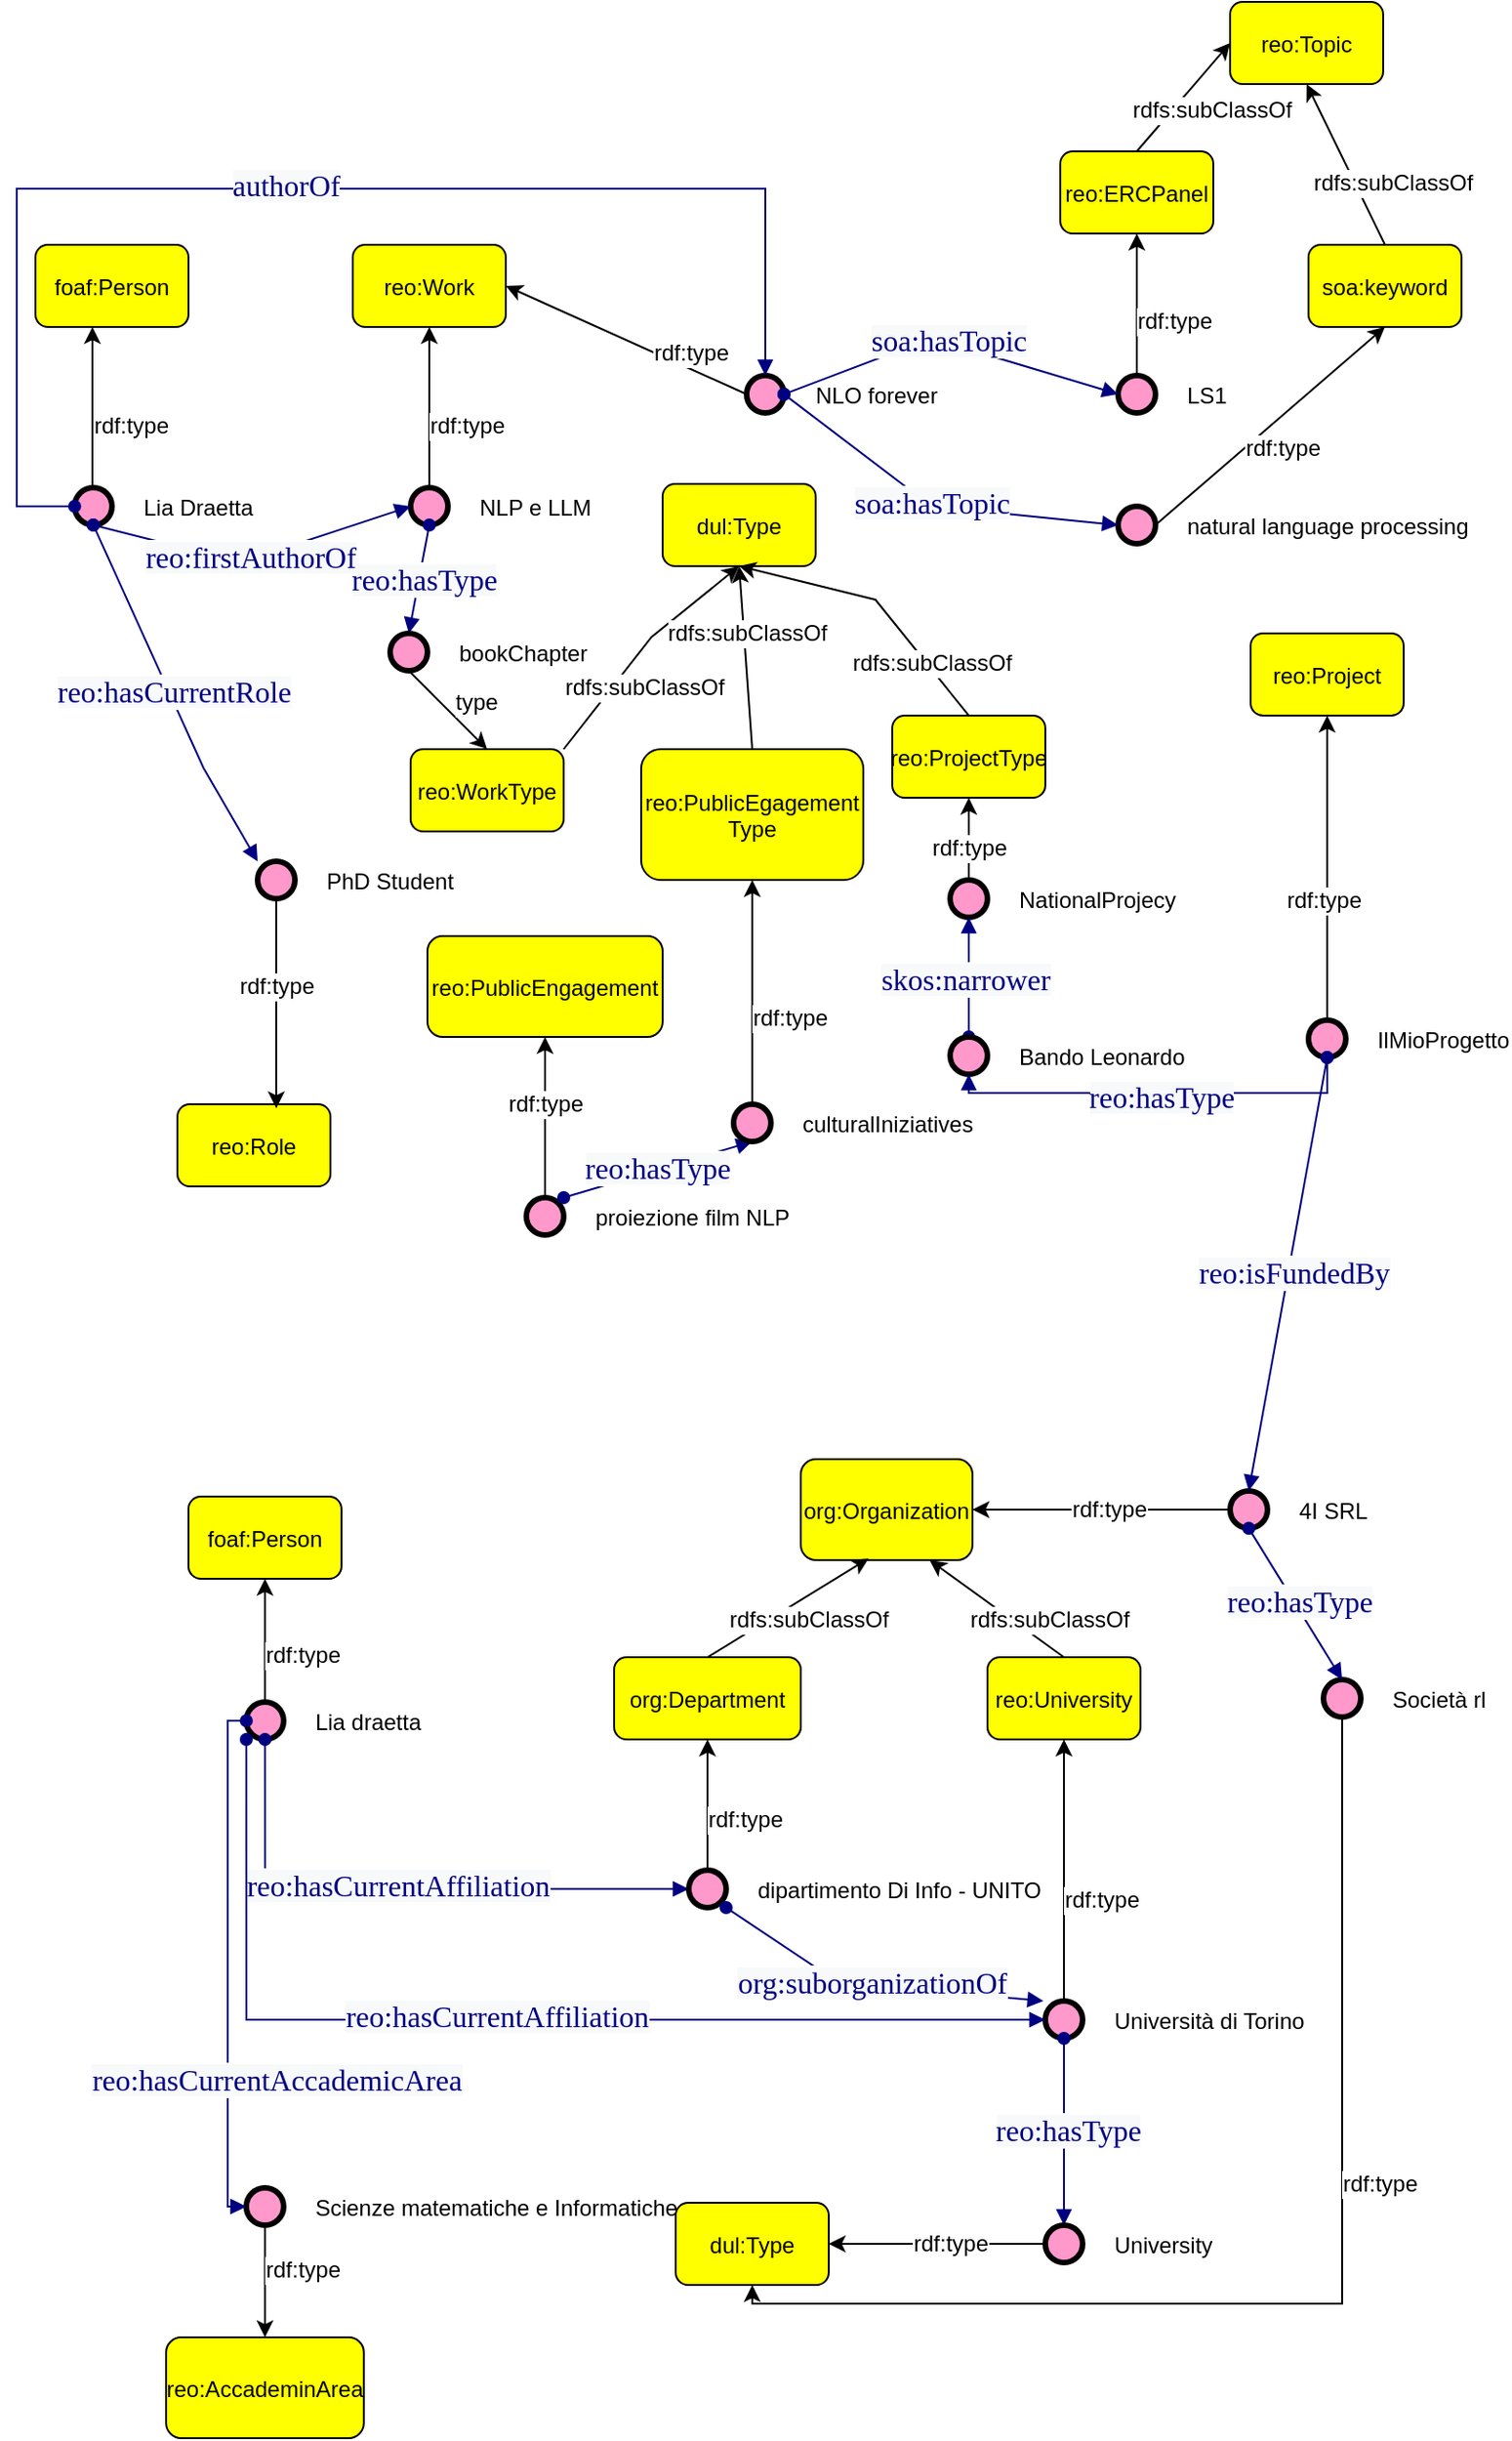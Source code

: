 <mxfile version="26.0.10">
  <diagram name="Pagina-1" id="G8kjAlk_GBHAxWzY2wQV">
    <mxGraphModel dx="1188" dy="605" grid="1" gridSize="10" guides="1" tooltips="1" connect="1" arrows="1" fold="1" page="1" pageScale="1" pageWidth="827" pageHeight="1169" math="0" shadow="0">
      <root>
        <mxCell id="0" />
        <mxCell id="1" parent="0" />
        <mxCell id="cSvHSWAlFdiokaMuMZuH-1" value="reo:Work" style="graphMlID=n4;shape=rect;rounded=1;arcsize=30;fillColor=#ffff00;strokeColor=#000000;strokeWidth=1.0" parent="1" vertex="1">
          <mxGeometry x="200" y="150" width="81.968" height="44" as="geometry" />
        </mxCell>
        <mxCell id="cSvHSWAlFdiokaMuMZuH-2" value="NLP e LLM" style="graphMlID=n9;shape=ellipse;fillColor=#ff99cc;strokeColor=#000000;strokeWidth=3.0;verticalAlign=middle;labelPosition=right;verticalLabelPosition=middle;align=left;spacingRight=1;spacing=17;" parent="1" vertex="1">
          <mxGeometry x="230.98" y="280" width="20" height="20" as="geometry" />
        </mxCell>
        <mxCell id="cSvHSWAlFdiokaMuMZuH-3" value="" style="endArrow=classic;html=1;textDirection=ltr;rounded=0;exitX=0.5;exitY=0;exitDx=0;exitDy=0;entryX=0.5;entryY=1;entryDx=0;entryDy=0;" parent="1" source="cSvHSWAlFdiokaMuMZuH-2" target="cSvHSWAlFdiokaMuMZuH-1" edge="1">
          <mxGeometry width="50" height="50" relative="1" as="geometry">
            <mxPoint x="340" y="300" as="sourcePoint" />
            <mxPoint x="487.95" y="300" as="targetPoint" />
          </mxGeometry>
        </mxCell>
        <mxCell id="cSvHSWAlFdiokaMuMZuH-4" value="rdf:type" style="text;html=1;align=center;verticalAlign=middle;resizable=0;points=[];labelBackgroundColor=#ffffff;rotation=0;" parent="cSvHSWAlFdiokaMuMZuH-3" vertex="1" connectable="0">
          <mxGeometry x="-0.221" relative="1" as="geometry">
            <mxPoint x="19.95" as="offset" />
          </mxGeometry>
        </mxCell>
        <mxCell id="cSvHSWAlFdiokaMuMZuH-7" value="" style="graphMlID=e0;rounded=0;endArrow=block;strokeColor=#000080;strokeWidth=1.0;startArrow=oval;startFill=1;endFill=1;exitX=0.5;exitY=1;exitDx=0;exitDy=0;entryX=0.5;entryY=0;entryDx=0;entryDy=0;" parent="1" source="cSvHSWAlFdiokaMuMZuH-2" target="cSvHSWAlFdiokaMuMZuH-9" edge="1">
          <mxGeometry relative="1" as="geometry">
            <mxPoint x="340" y="300.082" as="sourcePoint" />
            <mxPoint x="320" y="350" as="targetPoint" />
          </mxGeometry>
        </mxCell>
        <mxCell id="cSvHSWAlFdiokaMuMZuH-8" value="&lt;span style=&quot;color: rgb(0, 0, 128); font-family: dialog; font-size: 16px; background-color: rgb(248, 249, 250);&quot;&gt;reo:hasType&lt;/span&gt;" style="text;html=1;align=center;verticalAlign=middle;resizable=0;points=[];labelBackgroundColor=#ffffff;" parent="cSvHSWAlFdiokaMuMZuH-7" vertex="1" connectable="0">
          <mxGeometry x="-0.017" y="2" relative="1" as="geometry">
            <mxPoint as="offset" />
          </mxGeometry>
        </mxCell>
        <mxCell id="cSvHSWAlFdiokaMuMZuH-9" value="bookChapter" style="graphMlID=n9;shape=ellipse;fillColor=#ff99cc;strokeColor=#000000;strokeWidth=3.0;verticalAlign=middle;labelPosition=right;verticalLabelPosition=middle;align=left;spacingRight=1;spacing=17;" parent="1" vertex="1">
          <mxGeometry x="220" y="358" width="20" height="20" as="geometry" />
        </mxCell>
        <mxCell id="cSvHSWAlFdiokaMuMZuH-10" value="dul:Type" style="graphMlID=n4;shape=rect;rounded=1;arcsize=30;fillColor=#ffff00;strokeColor=#000000;strokeWidth=1.0" parent="1" vertex="1">
          <mxGeometry x="365.98" y="278" width="81.968" height="44" as="geometry" />
        </mxCell>
        <mxCell id="cSvHSWAlFdiokaMuMZuH-11" value="" style="endArrow=classic;html=1;textDirection=ltr;rounded=0;entryX=0.5;entryY=0;entryDx=0;entryDy=0;exitX=0.5;exitY=1;exitDx=0;exitDy=0;" parent="1" source="cSvHSWAlFdiokaMuMZuH-9" target="R0x8hRrcfpRgSqjq78sh-1" edge="1">
          <mxGeometry width="50" height="50" relative="1" as="geometry">
            <mxPoint x="286" y="353" as="sourcePoint" />
            <mxPoint x="360" y="350" as="targetPoint" />
          </mxGeometry>
        </mxCell>
        <mxCell id="cSvHSWAlFdiokaMuMZuH-12" value="type" style="text;html=1;align=center;verticalAlign=middle;resizable=0;points=[];labelBackgroundColor=#ffffff;rotation=0;" parent="cSvHSWAlFdiokaMuMZuH-11" vertex="1" connectable="0">
          <mxGeometry x="-0.221" relative="1" as="geometry">
            <mxPoint x="19.95" as="offset" />
          </mxGeometry>
        </mxCell>
        <mxCell id="cSvHSWAlFdiokaMuMZuH-13" value="reo:Role" style="graphMlID=n4;shape=rect;rounded=1;arcsize=30;fillColor=#ffff00;strokeColor=#000000;strokeWidth=1.0" parent="1" vertex="1">
          <mxGeometry x="106.05" y="610" width="81.968" height="44" as="geometry" />
        </mxCell>
        <mxCell id="cSvHSWAlFdiokaMuMZuH-14" value="PhD Student" style="graphMlID=n9;shape=ellipse;fillColor=#ff99cc;strokeColor=#000000;strokeWidth=3.0;verticalAlign=middle;labelPosition=right;verticalLabelPosition=middle;align=left;spacingRight=1;spacing=17;" parent="1" vertex="1">
          <mxGeometry x="149" y="480" width="20" height="20" as="geometry" />
        </mxCell>
        <mxCell id="cSvHSWAlFdiokaMuMZuH-15" value="" style="endArrow=classic;html=1;textDirection=ltr;rounded=0;entryX=0.646;entryY=0.05;entryDx=0;entryDy=0;entryPerimeter=0;exitX=0.5;exitY=1;exitDx=0;exitDy=0;" parent="1" target="cSvHSWAlFdiokaMuMZuH-13" edge="1" source="cSvHSWAlFdiokaMuMZuH-14">
          <mxGeometry width="50" height="50" relative="1" as="geometry">
            <mxPoint x="160" y="510" as="sourcePoint" />
            <mxPoint x="120" y="630" as="targetPoint" />
          </mxGeometry>
        </mxCell>
        <mxCell id="cSvHSWAlFdiokaMuMZuH-16" value="rdf:type" style="text;html=1;align=center;verticalAlign=middle;resizable=0;points=[];labelBackgroundColor=#ffffff;rotation=0;" parent="cSvHSWAlFdiokaMuMZuH-15" vertex="1" connectable="0">
          <mxGeometry x="-0.221" relative="1" as="geometry">
            <mxPoint y="3" as="offset" />
          </mxGeometry>
        </mxCell>
        <mxCell id="cSvHSWAlFdiokaMuMZuH-17" value="foaf:Person" style="graphMlID=n4;shape=rect;rounded=1;arcsize=30;fillColor=#ffff00;strokeColor=#000000;strokeWidth=1.0" parent="1" vertex="1">
          <mxGeometry x="30.0" y="150" width="81.968" height="44" as="geometry" />
        </mxCell>
        <mxCell id="cSvHSWAlFdiokaMuMZuH-18" value="Lia Draetta" style="graphMlID=n9;shape=ellipse;fillColor=#ff99cc;strokeColor=#000000;strokeWidth=3.0;verticalAlign=middle;labelPosition=right;verticalLabelPosition=middle;align=left;spacingRight=1;spacing=17;" parent="1" vertex="1">
          <mxGeometry x="50.98" y="280" width="20" height="20" as="geometry" />
        </mxCell>
        <mxCell id="cSvHSWAlFdiokaMuMZuH-19" value="" style="endArrow=classic;html=1;textDirection=ltr;rounded=0;exitX=0.5;exitY=0;exitDx=0;exitDy=0;entryX=0.5;entryY=1;entryDx=0;entryDy=0;" parent="1" edge="1">
          <mxGeometry width="50" height="50" relative="1" as="geometry">
            <mxPoint x="60.5" y="280" as="sourcePoint" />
            <mxPoint x="60.5" y="194" as="targetPoint" />
          </mxGeometry>
        </mxCell>
        <mxCell id="cSvHSWAlFdiokaMuMZuH-20" value="rdf:type" style="text;html=1;align=center;verticalAlign=middle;resizable=0;points=[];labelBackgroundColor=#ffffff;rotation=0;" parent="cSvHSWAlFdiokaMuMZuH-19" vertex="1" connectable="0">
          <mxGeometry x="-0.221" relative="1" as="geometry">
            <mxPoint x="19.95" as="offset" />
          </mxGeometry>
        </mxCell>
        <mxCell id="cSvHSWAlFdiokaMuMZuH-27" value="" style="graphMlID=e0;rounded=0;endArrow=block;strokeColor=#000080;strokeWidth=1.0;startArrow=oval;startFill=1;endFill=1;exitX=0.5;exitY=1;exitDx=0;exitDy=0;entryX=0;entryY=0;entryDx=0;entryDy=0;" parent="1" source="cSvHSWAlFdiokaMuMZuH-18" target="cSvHSWAlFdiokaMuMZuH-14" edge="1">
          <mxGeometry relative="1" as="geometry">
            <mxPoint x="380" y="370.082" as="sourcePoint" />
            <mxPoint x="531" y="370" as="targetPoint" />
            <Array as="points">
              <mxPoint x="120" y="430" />
            </Array>
          </mxGeometry>
        </mxCell>
        <mxCell id="cSvHSWAlFdiokaMuMZuH-28" value="&lt;span style=&quot;color: rgb(0, 0, 128); font-family: dialog; font-size: 16px; background-color: rgb(248, 249, 250);&quot;&gt;reo:hasCurrentRole&lt;/span&gt;" style="text;html=1;align=center;verticalAlign=middle;resizable=0;points=[];labelBackgroundColor=#ffffff;" parent="cSvHSWAlFdiokaMuMZuH-27" vertex="1" connectable="0">
          <mxGeometry x="-0.017" y="2" relative="1" as="geometry">
            <mxPoint as="offset" />
          </mxGeometry>
        </mxCell>
        <mxCell id="cSvHSWAlFdiokaMuMZuH-29" style="edgeStyle=orthogonalEdgeStyle;rounded=0;orthogonalLoop=1;jettySize=auto;html=1;exitX=0.5;exitY=1;exitDx=0;exitDy=0;" parent="1" source="cSvHSWAlFdiokaMuMZuH-14" target="cSvHSWAlFdiokaMuMZuH-14" edge="1">
          <mxGeometry relative="1" as="geometry" />
        </mxCell>
        <mxCell id="cSvHSWAlFdiokaMuMZuH-32" value="" style="graphMlID=e0;rounded=0;endArrow=block;strokeColor=#000080;strokeWidth=1.0;startArrow=oval;startFill=1;endFill=1;exitX=0.5;exitY=1;exitDx=0;exitDy=0;entryX=0;entryY=0.5;entryDx=0;entryDy=0;" parent="1" source="cSvHSWAlFdiokaMuMZuH-18" target="cSvHSWAlFdiokaMuMZuH-2" edge="1">
          <mxGeometry relative="1" as="geometry">
            <mxPoint x="370" y="400.082" as="sourcePoint" />
            <mxPoint x="521" y="400" as="targetPoint" />
            <Array as="points">
              <mxPoint x="140" y="320" />
            </Array>
          </mxGeometry>
        </mxCell>
        <mxCell id="cSvHSWAlFdiokaMuMZuH-33" value="&lt;span style=&quot;color: rgb(0, 0, 128); font-family: dialog; font-size: 16px; background-color: rgb(248, 249, 250);&quot;&gt;reo:firstAuthorOf&lt;/span&gt;" style="text;html=1;align=center;verticalAlign=middle;resizable=0;points=[];labelBackgroundColor=#ffffff;" parent="cSvHSWAlFdiokaMuMZuH-32" vertex="1" connectable="0">
          <mxGeometry x="-0.017" y="2" relative="1" as="geometry">
            <mxPoint as="offset" />
          </mxGeometry>
        </mxCell>
        <mxCell id="cSvHSWAlFdiokaMuMZuH-34" value="NLO forever" style="graphMlID=n9;shape=ellipse;fillColor=#ff99cc;strokeColor=#000000;strokeWidth=3.0;verticalAlign=middle;labelPosition=right;verticalLabelPosition=middle;align=left;spacingRight=1;spacing=17;" parent="1" vertex="1">
          <mxGeometry x="410.98" y="220" width="20" height="20" as="geometry" />
        </mxCell>
        <mxCell id="cSvHSWAlFdiokaMuMZuH-39" value="" style="endArrow=classic;html=1;textDirection=ltr;rounded=0;exitX=0;exitY=0.5;exitDx=0;exitDy=0;entryX=1;entryY=0.5;entryDx=0;entryDy=0;" parent="1" source="cSvHSWAlFdiokaMuMZuH-34" target="cSvHSWAlFdiokaMuMZuH-1" edge="1">
          <mxGeometry width="50" height="50" relative="1" as="geometry">
            <mxPoint x="370" y="400" as="sourcePoint" />
            <mxPoint x="517.95" y="400" as="targetPoint" />
          </mxGeometry>
        </mxCell>
        <mxCell id="cSvHSWAlFdiokaMuMZuH-40" value="rdf:type" style="text;html=1;align=center;verticalAlign=middle;resizable=0;points=[];labelBackgroundColor=#ffffff;rotation=0;" parent="cSvHSWAlFdiokaMuMZuH-39" vertex="1" connectable="0">
          <mxGeometry x="-0.221" relative="1" as="geometry">
            <mxPoint x="19.95" as="offset" />
          </mxGeometry>
        </mxCell>
        <mxCell id="cSvHSWAlFdiokaMuMZuH-41" value="" style="graphMlID=e0;rounded=0;endArrow=block;strokeColor=#000080;strokeWidth=1.0;startArrow=oval;startFill=1;endFill=1;exitX=0;exitY=0.5;exitDx=0;exitDy=0;entryX=0.5;entryY=0;entryDx=0;entryDy=0;edgeStyle=orthogonalEdgeStyle;" parent="1" source="cSvHSWAlFdiokaMuMZuH-18" target="cSvHSWAlFdiokaMuMZuH-34" edge="1">
          <mxGeometry relative="1" as="geometry">
            <mxPoint x="370" y="400.082" as="sourcePoint" />
            <mxPoint x="521" y="400" as="targetPoint" />
            <Array as="points">
              <mxPoint x="20" y="290" />
              <mxPoint x="20" y="120" />
              <mxPoint x="421" y="120" />
            </Array>
          </mxGeometry>
        </mxCell>
        <mxCell id="cSvHSWAlFdiokaMuMZuH-42" value="&lt;span style=&quot;color: rgb(0, 0, 128); font-family: dialog; font-size: 16px; background-color: rgb(248, 249, 250);&quot;&gt;authorOf&lt;/span&gt;" style="text;html=1;align=center;verticalAlign=middle;resizable=0;points=[];labelBackgroundColor=#ffffff;" parent="cSvHSWAlFdiokaMuMZuH-41" vertex="1" connectable="0">
          <mxGeometry x="-0.017" y="2" relative="1" as="geometry">
            <mxPoint as="offset" />
          </mxGeometry>
        </mxCell>
        <mxCell id="cSvHSWAlFdiokaMuMZuH-48" value="reo:PublicEngagement" style="graphMlID=n4;shape=rect;rounded=1;arcsize=30;fillColor=#ffff00;strokeColor=#000000;strokeWidth=1.0" parent="1" vertex="1">
          <mxGeometry x="240" y="520" width="125.98" height="54" as="geometry" />
        </mxCell>
        <mxCell id="cSvHSWAlFdiokaMuMZuH-50" value="proiezione film NLP" style="graphMlID=n9;shape=ellipse;fillColor=#ff99cc;strokeColor=#000000;strokeWidth=3.0;verticalAlign=middle;labelPosition=right;verticalLabelPosition=middle;align=left;spacingRight=1;spacing=17;" parent="1" vertex="1">
          <mxGeometry x="292.99" y="660" width="20" height="20" as="geometry" />
        </mxCell>
        <mxCell id="cSvHSWAlFdiokaMuMZuH-51" value="" style="endArrow=classic;html=1;textDirection=ltr;rounded=0;exitX=0.5;exitY=0;exitDx=0;exitDy=0;entryX=0.5;entryY=1;entryDx=0;entryDy=0;" parent="1" source="cSvHSWAlFdiokaMuMZuH-50" target="cSvHSWAlFdiokaMuMZuH-48" edge="1">
          <mxGeometry width="50" height="50" relative="1" as="geometry">
            <mxPoint x="370" y="500" as="sourcePoint" />
            <mxPoint x="517.95" y="500" as="targetPoint" />
          </mxGeometry>
        </mxCell>
        <mxCell id="cSvHSWAlFdiokaMuMZuH-52" value="rdf:type" style="text;html=1;align=center;verticalAlign=middle;resizable=0;points=[];labelBackgroundColor=#ffffff;rotation=0;" parent="cSvHSWAlFdiokaMuMZuH-51" vertex="1" connectable="0">
          <mxGeometry x="-0.221" relative="1" as="geometry">
            <mxPoint y="-17" as="offset" />
          </mxGeometry>
        </mxCell>
        <mxCell id="cSvHSWAlFdiokaMuMZuH-53" value="" style="graphMlID=e0;rounded=0;endArrow=block;strokeColor=#000080;strokeWidth=1.0;startArrow=oval;startFill=1;endFill=1;exitX=1;exitY=0;exitDx=0;exitDy=0;entryX=0.5;entryY=1;entryDx=0;entryDy=0;" parent="1" source="cSvHSWAlFdiokaMuMZuH-50" target="cSvHSWAlFdiokaMuMZuH-55" edge="1">
          <mxGeometry relative="1" as="geometry">
            <mxPoint x="370" y="590.082" as="sourcePoint" />
            <mxPoint x="570" y="830" as="targetPoint" />
          </mxGeometry>
        </mxCell>
        <mxCell id="cSvHSWAlFdiokaMuMZuH-54" value="&lt;span style=&quot;color: rgb(0, 0, 128); font-family: dialog; font-size: 16px; background-color: rgb(248, 249, 250);&quot;&gt;reo:hasType&lt;/span&gt;" style="text;html=1;align=center;verticalAlign=middle;resizable=0;points=[];labelBackgroundColor=#ffffff;" parent="cSvHSWAlFdiokaMuMZuH-53" vertex="1" connectable="0">
          <mxGeometry x="-0.017" y="2" relative="1" as="geometry">
            <mxPoint as="offset" />
          </mxGeometry>
        </mxCell>
        <mxCell id="cSvHSWAlFdiokaMuMZuH-55" value="culturalIniziatives" style="graphMlID=n9;shape=ellipse;fillColor=#ff99cc;strokeColor=#000000;strokeWidth=3.0;verticalAlign=middle;labelPosition=right;verticalLabelPosition=middle;align=left;spacingRight=1;spacing=17;" parent="1" vertex="1">
          <mxGeometry x="403.98" y="610" width="20" height="20" as="geometry" />
        </mxCell>
        <mxCell id="cSvHSWAlFdiokaMuMZuH-56" value="" style="endArrow=classic;html=1;textDirection=ltr;rounded=0;entryX=0.5;entryY=1;entryDx=0;entryDy=0;exitX=0.5;exitY=0;exitDx=0;exitDy=0;" parent="1" source="cSvHSWAlFdiokaMuMZuH-55" target="R0x8hRrcfpRgSqjq78sh-9" edge="1">
          <mxGeometry width="50" height="50" relative="1" as="geometry">
            <mxPoint x="420" y="590" as="sourcePoint" />
            <mxPoint x="430" y="490" as="targetPoint" />
          </mxGeometry>
        </mxCell>
        <mxCell id="cSvHSWAlFdiokaMuMZuH-57" value="rdf:type" style="text;html=1;align=center;verticalAlign=middle;resizable=0;points=[];labelBackgroundColor=#ffffff;rotation=0;" parent="cSvHSWAlFdiokaMuMZuH-56" vertex="1" connectable="0">
          <mxGeometry x="-0.221" relative="1" as="geometry">
            <mxPoint x="19.95" as="offset" />
          </mxGeometry>
        </mxCell>
        <mxCell id="cSvHSWAlFdiokaMuMZuH-65" value="reo:Project" style="graphMlID=n4;shape=rect;rounded=1;arcsize=30;fillColor=#ffff00;strokeColor=#000000;strokeWidth=1.0" parent="1" vertex="1">
          <mxGeometry x="680.99" y="358" width="81.968" height="44" as="geometry" />
        </mxCell>
        <mxCell id="cSvHSWAlFdiokaMuMZuH-72" value="NationalProjecy" style="graphMlID=n9;shape=ellipse;fillColor=#ff99cc;strokeColor=#000000;strokeWidth=3.0;verticalAlign=middle;labelPosition=right;verticalLabelPosition=middle;align=left;spacingRight=1;spacing=17;" parent="1" vertex="1">
          <mxGeometry x="519.99" y="490" width="20" height="20" as="geometry" />
        </mxCell>
        <mxCell id="cSvHSWAlFdiokaMuMZuH-75" value="" style="endArrow=classic;html=1;textDirection=ltr;rounded=0;exitX=0.5;exitY=0;exitDx=0;exitDy=0;entryX=0.5;entryY=1;entryDx=0;entryDy=0;" parent="1" source="cSvHSWAlFdiokaMuMZuH-72" target="R0x8hRrcfpRgSqjq78sh-6" edge="1">
          <mxGeometry width="50" height="50" relative="1" as="geometry">
            <mxPoint x="320" y="430" as="sourcePoint" />
            <mxPoint x="480" y="380" as="targetPoint" />
          </mxGeometry>
        </mxCell>
        <mxCell id="cSvHSWAlFdiokaMuMZuH-76" value="rdf:type" style="text;html=1;align=center;verticalAlign=middle;resizable=0;points=[];labelBackgroundColor=#ffffff;rotation=0;" parent="cSvHSWAlFdiokaMuMZuH-75" vertex="1" connectable="0">
          <mxGeometry x="-0.221" relative="1" as="geometry">
            <mxPoint as="offset" />
          </mxGeometry>
        </mxCell>
        <mxCell id="cSvHSWAlFdiokaMuMZuH-78" value="IlMioProgetto" style="graphMlID=n9;shape=ellipse;fillColor=#ff99cc;strokeColor=#000000;strokeWidth=3.0;verticalAlign=middle;labelPosition=right;verticalLabelPosition=middle;align=left;spacingRight=1;spacing=17;" parent="1" vertex="1">
          <mxGeometry x="711.97" y="565" width="20" height="20" as="geometry" />
        </mxCell>
        <mxCell id="cSvHSWAlFdiokaMuMZuH-79" value="" style="graphMlID=e0;rounded=0;endArrow=block;strokeColor=#000080;strokeWidth=1.0;startArrow=oval;startFill=1;endFill=1;exitX=0.5;exitY=0;exitDx=0;exitDy=0;entryX=0.5;entryY=1;entryDx=0;entryDy=0;" parent="1" source="cSvHSWAlFdiokaMuMZuH-83" target="cSvHSWAlFdiokaMuMZuH-72" edge="1">
          <mxGeometry relative="1" as="geometry">
            <mxPoint x="400" y="500.082" as="sourcePoint" />
            <mxPoint x="540" y="500" as="targetPoint" />
          </mxGeometry>
        </mxCell>
        <mxCell id="cSvHSWAlFdiokaMuMZuH-80" value="&lt;font face=&quot;dialog&quot; color=&quot;#000080&quot;&gt;&lt;span style=&quot;font-size: 16px; background-color: rgb(248, 249, 250);&quot;&gt;skos:narrower&lt;/span&gt;&lt;/font&gt;" style="text;html=1;align=center;verticalAlign=middle;resizable=0;points=[];labelBackgroundColor=#ffffff;" parent="cSvHSWAlFdiokaMuMZuH-79" vertex="1" connectable="0">
          <mxGeometry x="-0.017" y="2" relative="1" as="geometry">
            <mxPoint as="offset" />
          </mxGeometry>
        </mxCell>
        <mxCell id="cSvHSWAlFdiokaMuMZuH-81" value="" style="endArrow=classic;html=1;textDirection=ltr;rounded=0;exitX=0.5;exitY=0;exitDx=0;exitDy=0;entryX=0.5;entryY=1;entryDx=0;entryDy=0;" parent="1" source="cSvHSWAlFdiokaMuMZuH-78" target="cSvHSWAlFdiokaMuMZuH-65" edge="1">
          <mxGeometry width="50" height="50" relative="1" as="geometry">
            <mxPoint x="400" y="500" as="sourcePoint" />
            <mxPoint x="547.95" y="500" as="targetPoint" />
          </mxGeometry>
        </mxCell>
        <mxCell id="cSvHSWAlFdiokaMuMZuH-82" value="rdf:type" style="text;html=1;align=center;verticalAlign=middle;resizable=0;points=[];labelBackgroundColor=#ffffff;rotation=0;" parent="cSvHSWAlFdiokaMuMZuH-81" vertex="1" connectable="0">
          <mxGeometry x="-0.221" relative="1" as="geometry">
            <mxPoint x="-2" y="-1" as="offset" />
          </mxGeometry>
        </mxCell>
        <mxCell id="cSvHSWAlFdiokaMuMZuH-83" value="Bando Leonardo" style="graphMlID=n9;shape=ellipse;fillColor=#ff99cc;strokeColor=#000000;strokeWidth=3.0;verticalAlign=middle;labelPosition=right;verticalLabelPosition=middle;align=left;spacingRight=1;spacing=17;" parent="1" vertex="1">
          <mxGeometry x="520" y="574" width="20" height="20" as="geometry" />
        </mxCell>
        <mxCell id="cSvHSWAlFdiokaMuMZuH-86" value="" style="graphMlID=e0;rounded=0;endArrow=block;strokeColor=#000080;strokeWidth=1.0;startArrow=oval;startFill=1;endFill=1;exitX=0.5;exitY=1;exitDx=0;exitDy=0;entryX=0.5;entryY=1;entryDx=0;entryDy=0;edgeStyle=orthogonalEdgeStyle;" parent="1" source="cSvHSWAlFdiokaMuMZuH-78" target="cSvHSWAlFdiokaMuMZuH-83" edge="1">
          <mxGeometry relative="1" as="geometry">
            <mxPoint x="320" y="500.082" as="sourcePoint" />
            <mxPoint x="471" y="500" as="targetPoint" />
          </mxGeometry>
        </mxCell>
        <mxCell id="cSvHSWAlFdiokaMuMZuH-87" value="&lt;span style=&quot;color: rgb(0, 0, 128); font-family: dialog; font-size: 16px; background-color: rgb(248, 249, 250);&quot;&gt;reo:hasType&lt;/span&gt;" style="text;html=1;align=center;verticalAlign=middle;resizable=0;points=[];labelBackgroundColor=#ffffff;" parent="cSvHSWAlFdiokaMuMZuH-86" vertex="1" connectable="0">
          <mxGeometry x="-0.017" y="2" relative="1" as="geometry">
            <mxPoint as="offset" />
          </mxGeometry>
        </mxCell>
        <mxCell id="cSvHSWAlFdiokaMuMZuH-89" value="foaf:Person" style="graphMlID=n4;shape=rect;rounded=1;arcsize=30;fillColor=#ffff00;strokeColor=#000000;strokeWidth=1.0" parent="1" vertex="1">
          <mxGeometry x="111.97" y="820" width="81.968" height="44" as="geometry" />
        </mxCell>
        <mxCell id="cSvHSWAlFdiokaMuMZuH-90" value="Lia draetta" style="graphMlID=n9;shape=ellipse;fillColor=#ff99cc;strokeColor=#000000;strokeWidth=3.0;verticalAlign=middle;labelPosition=right;verticalLabelPosition=middle;align=left;spacingRight=1;spacing=17;" parent="1" vertex="1">
          <mxGeometry x="142.95" y="930" width="20" height="20" as="geometry" />
        </mxCell>
        <mxCell id="cSvHSWAlFdiokaMuMZuH-93" value="" style="endArrow=classic;html=1;textDirection=ltr;rounded=0;exitX=0.5;exitY=0;exitDx=0;exitDy=0;entryX=0.5;entryY=1;entryDx=0;entryDy=0;" parent="1" source="cSvHSWAlFdiokaMuMZuH-90" target="cSvHSWAlFdiokaMuMZuH-89" edge="1">
          <mxGeometry width="50" height="50" relative="1" as="geometry">
            <mxPoint x="220" y="950" as="sourcePoint" />
            <mxPoint x="367.95" y="950" as="targetPoint" />
          </mxGeometry>
        </mxCell>
        <mxCell id="cSvHSWAlFdiokaMuMZuH-94" value="rdf:type" style="text;html=1;align=center;verticalAlign=middle;resizable=0;points=[];labelBackgroundColor=#ffffff;rotation=0;" parent="cSvHSWAlFdiokaMuMZuH-93" vertex="1" connectable="0">
          <mxGeometry x="-0.221" relative="1" as="geometry">
            <mxPoint x="19.95" as="offset" />
          </mxGeometry>
        </mxCell>
        <mxCell id="cSvHSWAlFdiokaMuMZuH-95" value="org:Organization" style="graphMlID=n4;shape=rect;rounded=1;arcsize=30;fillColor=#ffff00;strokeColor=#000000;strokeWidth=1.0" parent="1" vertex="1">
          <mxGeometry x="440" y="800" width="91.97" height="54" as="geometry" />
        </mxCell>
        <mxCell id="cSvHSWAlFdiokaMuMZuH-96" value="org:Department" style="graphMlID=n4;shape=rect;rounded=1;arcsize=30;fillColor=#ffff00;strokeColor=#000000;strokeWidth=1.0" parent="1" vertex="1">
          <mxGeometry x="340" y="906" width="100" height="44" as="geometry" />
        </mxCell>
        <mxCell id="cSvHSWAlFdiokaMuMZuH-97" value="reo:University" style="graphMlID=n4;shape=rect;rounded=1;arcsize=30;fillColor=#ffff00;strokeColor=#000000;strokeWidth=1.0" parent="1" vertex="1">
          <mxGeometry x="540" y="906" width="81.968" height="44" as="geometry" />
        </mxCell>
        <mxCell id="cSvHSWAlFdiokaMuMZuH-98" value="" style="endArrow=classic;html=1;textDirection=ltr;rounded=0;exitX=0.5;exitY=0;exitDx=0;exitDy=0;entryX=0.395;entryY=0.984;entryDx=0;entryDy=0;entryPerimeter=0;" parent="1" source="cSvHSWAlFdiokaMuMZuH-96" target="cSvHSWAlFdiokaMuMZuH-95" edge="1">
          <mxGeometry width="50" height="50" relative="1" as="geometry">
            <mxPoint x="230" y="930" as="sourcePoint" />
            <mxPoint x="377.95" y="930" as="targetPoint" />
          </mxGeometry>
        </mxCell>
        <mxCell id="cSvHSWAlFdiokaMuMZuH-99" value="rdfs:subClassOf" style="text;html=1;align=center;verticalAlign=middle;resizable=0;points=[];labelBackgroundColor=#ffffff;rotation=0;" parent="cSvHSWAlFdiokaMuMZuH-98" vertex="1" connectable="0">
          <mxGeometry x="-0.221" relative="1" as="geometry">
            <mxPoint x="19.95" as="offset" />
          </mxGeometry>
        </mxCell>
        <mxCell id="cSvHSWAlFdiokaMuMZuH-101" value="" style="endArrow=classic;html=1;textDirection=ltr;rounded=0;exitX=0.5;exitY=0;exitDx=0;exitDy=0;entryX=0.75;entryY=1;entryDx=0;entryDy=0;" parent="1" source="cSvHSWAlFdiokaMuMZuH-97" target="cSvHSWAlFdiokaMuMZuH-95" edge="1">
          <mxGeometry width="50" height="50" relative="1" as="geometry">
            <mxPoint x="450" y="916" as="sourcePoint" />
            <mxPoint x="486" y="863" as="targetPoint" />
          </mxGeometry>
        </mxCell>
        <mxCell id="cSvHSWAlFdiokaMuMZuH-102" value="rdfs:subClassOf" style="text;html=1;align=center;verticalAlign=middle;resizable=0;points=[];labelBackgroundColor=#ffffff;rotation=0;" parent="cSvHSWAlFdiokaMuMZuH-101" vertex="1" connectable="0">
          <mxGeometry x="-0.221" relative="1" as="geometry">
            <mxPoint x="19.95" as="offset" />
          </mxGeometry>
        </mxCell>
        <mxCell id="cSvHSWAlFdiokaMuMZuH-103" value="" style="graphMlID=e0;rounded=0;endArrow=block;strokeColor=#000080;strokeWidth=1.0;startArrow=oval;startFill=1;endFill=1;exitX=0.5;exitY=1;exitDx=0;exitDy=0;entryX=0;entryY=0.5;entryDx=0;entryDy=0;edgeStyle=orthogonalEdgeStyle;" parent="1" source="cSvHSWAlFdiokaMuMZuH-90" target="cSvHSWAlFdiokaMuMZuH-105" edge="1">
          <mxGeometry relative="1" as="geometry">
            <mxPoint x="230" y="930.082" as="sourcePoint" />
            <mxPoint x="381" y="930" as="targetPoint" />
          </mxGeometry>
        </mxCell>
        <mxCell id="cSvHSWAlFdiokaMuMZuH-104" value="&lt;span style=&quot;color: rgb(0, 0, 128); font-family: dialog; font-size: 16px; background-color: rgb(248, 249, 250);&quot;&gt;reo:hasCurrentAffiliation&lt;/span&gt;" style="text;html=1;align=center;verticalAlign=middle;resizable=0;points=[];labelBackgroundColor=#ffffff;" parent="cSvHSWAlFdiokaMuMZuH-103" vertex="1" connectable="0">
          <mxGeometry x="-0.017" y="2" relative="1" as="geometry">
            <mxPoint as="offset" />
          </mxGeometry>
        </mxCell>
        <mxCell id="cSvHSWAlFdiokaMuMZuH-105" value="dipartimento Di Info - UNITO" style="graphMlID=n9;shape=ellipse;fillColor=#ff99cc;strokeColor=#000000;strokeWidth=3.0;verticalAlign=middle;labelPosition=right;verticalLabelPosition=middle;align=left;spacingRight=1;spacing=17;" parent="1" vertex="1">
          <mxGeometry x="380" y="1020" width="20" height="20" as="geometry" />
        </mxCell>
        <mxCell id="cSvHSWAlFdiokaMuMZuH-107" value="" style="endArrow=classic;html=1;textDirection=ltr;rounded=0;exitX=0.5;exitY=0;exitDx=0;exitDy=0;entryX=0.5;entryY=1;entryDx=0;entryDy=0;" parent="1" source="cSvHSWAlFdiokaMuMZuH-105" target="cSvHSWAlFdiokaMuMZuH-96" edge="1">
          <mxGeometry width="50" height="50" relative="1" as="geometry">
            <mxPoint x="310" y="930" as="sourcePoint" />
            <mxPoint x="457.95" y="930" as="targetPoint" />
          </mxGeometry>
        </mxCell>
        <mxCell id="cSvHSWAlFdiokaMuMZuH-108" value="rdf:type" style="text;html=1;align=center;verticalAlign=middle;resizable=0;points=[];labelBackgroundColor=#ffffff;rotation=0;" parent="cSvHSWAlFdiokaMuMZuH-107" vertex="1" connectable="0">
          <mxGeometry x="-0.221" relative="1" as="geometry">
            <mxPoint x="19.95" as="offset" />
          </mxGeometry>
        </mxCell>
        <mxCell id="cSvHSWAlFdiokaMuMZuH-111" value="Università di Torino" style="graphMlID=n9;shape=ellipse;fillColor=#ff99cc;strokeColor=#000000;strokeWidth=3.0;verticalAlign=middle;labelPosition=right;verticalLabelPosition=middle;align=left;spacingRight=1;spacing=17;" parent="1" vertex="1">
          <mxGeometry x="570.98" y="1090" width="20" height="20" as="geometry" />
        </mxCell>
        <mxCell id="cSvHSWAlFdiokaMuMZuH-112" value="" style="graphMlID=e0;rounded=0;endArrow=block;strokeColor=#000080;strokeWidth=1.0;startArrow=oval;startFill=1;endFill=1;exitX=0;exitY=1;exitDx=0;exitDy=0;entryX=0;entryY=0.5;entryDx=0;entryDy=0;edgeStyle=orthogonalEdgeStyle;" parent="1" source="cSvHSWAlFdiokaMuMZuH-90" target="cSvHSWAlFdiokaMuMZuH-111" edge="1">
          <mxGeometry relative="1" as="geometry">
            <mxPoint x="300" y="1090.082" as="sourcePoint" />
            <mxPoint x="451" y="1090" as="targetPoint" />
          </mxGeometry>
        </mxCell>
        <mxCell id="cSvHSWAlFdiokaMuMZuH-113" value="&lt;span style=&quot;color: rgb(0, 0, 128); font-family: dialog; font-size: 16px; background-color: rgb(248, 249, 250);&quot;&gt;reo:hasCurrentAffiliation&lt;/span&gt;" style="text;html=1;align=center;verticalAlign=middle;resizable=0;points=[];labelBackgroundColor=#ffffff;" parent="cSvHSWAlFdiokaMuMZuH-112" vertex="1" connectable="0">
          <mxGeometry x="-0.017" y="2" relative="1" as="geometry">
            <mxPoint as="offset" />
          </mxGeometry>
        </mxCell>
        <mxCell id="cSvHSWAlFdiokaMuMZuH-114" value="" style="endArrow=classic;html=1;textDirection=ltr;rounded=0;exitX=0.5;exitY=0;exitDx=0;exitDy=0;entryX=0.5;entryY=1;entryDx=0;entryDy=0;" parent="1" source="cSvHSWAlFdiokaMuMZuH-111" target="cSvHSWAlFdiokaMuMZuH-97" edge="1">
          <mxGeometry width="50" height="50" relative="1" as="geometry">
            <mxPoint x="450" y="1030" as="sourcePoint" />
            <mxPoint x="450" y="960" as="targetPoint" />
          </mxGeometry>
        </mxCell>
        <mxCell id="cSvHSWAlFdiokaMuMZuH-115" value="rdf:type" style="text;html=1;align=center;verticalAlign=middle;resizable=0;points=[];labelBackgroundColor=#ffffff;rotation=0;" parent="cSvHSWAlFdiokaMuMZuH-114" vertex="1" connectable="0">
          <mxGeometry x="-0.221" relative="1" as="geometry">
            <mxPoint x="19.95" as="offset" />
          </mxGeometry>
        </mxCell>
        <mxCell id="cSvHSWAlFdiokaMuMZuH-116" value="" style="graphMlID=e0;rounded=0;endArrow=block;strokeColor=#000080;strokeWidth=1.0;startArrow=oval;startFill=1;endFill=1;exitX=1;exitY=1;exitDx=0;exitDy=0;" parent="1" source="cSvHSWAlFdiokaMuMZuH-105" edge="1">
          <mxGeometry relative="1" as="geometry">
            <mxPoint x="300" y="1030.082" as="sourcePoint" />
            <mxPoint x="570" y="1090" as="targetPoint" />
            <Array as="points">
              <mxPoint x="460" y="1080" />
            </Array>
          </mxGeometry>
        </mxCell>
        <mxCell id="cSvHSWAlFdiokaMuMZuH-117" value="&lt;span style=&quot;color: rgb(0, 0, 128); font-family: dialog; font-size: 16px; background-color: rgb(248, 249, 250);&quot;&gt;org:suborganizationOf&lt;/span&gt;" style="text;html=1;align=center;verticalAlign=middle;resizable=0;points=[];labelBackgroundColor=#ffffff;" parent="cSvHSWAlFdiokaMuMZuH-116" vertex="1" connectable="0">
          <mxGeometry x="-0.017" y="2" relative="1" as="geometry">
            <mxPoint as="offset" />
          </mxGeometry>
        </mxCell>
        <mxCell id="cSvHSWAlFdiokaMuMZuH-118" value="dul:Type" style="graphMlID=n4;shape=rect;rounded=1;arcsize=30;fillColor=#ffff00;strokeColor=#000000;strokeWidth=1.0" parent="1" vertex="1">
          <mxGeometry x="373" y="1198" width="81.968" height="44" as="geometry" />
        </mxCell>
        <mxCell id="cSvHSWAlFdiokaMuMZuH-119" value="" style="graphMlID=e0;rounded=0;endArrow=block;strokeColor=#000080;strokeWidth=1.0;startArrow=oval;startFill=1;endFill=1;exitX=0.5;exitY=1;exitDx=0;exitDy=0;entryX=0.5;entryY=0;entryDx=0;entryDy=0;" parent="1" source="cSvHSWAlFdiokaMuMZuH-111" target="cSvHSWAlFdiokaMuMZuH-121" edge="1">
          <mxGeometry relative="1" as="geometry">
            <mxPoint x="530" y="1000.082" as="sourcePoint" />
            <mxPoint x="590" y="1250" as="targetPoint" />
          </mxGeometry>
        </mxCell>
        <mxCell id="cSvHSWAlFdiokaMuMZuH-120" value="&lt;font face=&quot;dialog&quot; color=&quot;#000080&quot;&gt;&lt;span style=&quot;font-size: 16px; background-color: rgb(248, 249, 250);&quot;&gt;reo:hasType&lt;/span&gt;&lt;/font&gt;" style="text;html=1;align=center;verticalAlign=middle;resizable=0;points=[];labelBackgroundColor=#ffffff;" parent="cSvHSWAlFdiokaMuMZuH-119" vertex="1" connectable="0">
          <mxGeometry x="-0.017" y="2" relative="1" as="geometry">
            <mxPoint as="offset" />
          </mxGeometry>
        </mxCell>
        <mxCell id="cSvHSWAlFdiokaMuMZuH-121" value="University" style="graphMlID=n9;shape=ellipse;fillColor=#ff99cc;strokeColor=#000000;strokeWidth=3.0;verticalAlign=middle;labelPosition=right;verticalLabelPosition=middle;align=left;spacingRight=1;spacing=17;" parent="1" vertex="1">
          <mxGeometry x="570.98" y="1210" width="20" height="20" as="geometry" />
        </mxCell>
        <mxCell id="cSvHSWAlFdiokaMuMZuH-122" value="" style="endArrow=classic;html=1;textDirection=ltr;rounded=0;exitX=0;exitY=0.5;exitDx=0;exitDy=0;entryX=1;entryY=0.5;entryDx=0;entryDy=0;" parent="1" source="cSvHSWAlFdiokaMuMZuH-121" target="cSvHSWAlFdiokaMuMZuH-118" edge="1">
          <mxGeometry width="50" height="50" relative="1" as="geometry">
            <mxPoint x="560" y="1220" as="sourcePoint" />
            <mxPoint x="707.95" y="1220" as="targetPoint" />
          </mxGeometry>
        </mxCell>
        <mxCell id="cSvHSWAlFdiokaMuMZuH-123" value="rdf:type" style="text;html=1;align=center;verticalAlign=middle;resizable=0;points=[];labelBackgroundColor=#ffffff;rotation=0;" parent="cSvHSWAlFdiokaMuMZuH-122" vertex="1" connectable="0">
          <mxGeometry x="-0.221" relative="1" as="geometry">
            <mxPoint x="-6" as="offset" />
          </mxGeometry>
        </mxCell>
        <mxCell id="cSvHSWAlFdiokaMuMZuH-124" value="4I SRL" style="graphMlID=n9;shape=ellipse;fillColor=#ff99cc;strokeColor=#000000;strokeWidth=3.0;verticalAlign=middle;labelPosition=right;verticalLabelPosition=middle;align=left;spacingRight=1;spacing=17;" parent="1" vertex="1">
          <mxGeometry x="670" y="817" width="20" height="20" as="geometry" />
        </mxCell>
        <mxCell id="cSvHSWAlFdiokaMuMZuH-126" value="" style="endArrow=classic;html=1;textDirection=ltr;rounded=0;entryX=1;entryY=0.5;entryDx=0;entryDy=0;exitX=0;exitY=0.5;exitDx=0;exitDy=0;" parent="1" source="cSvHSWAlFdiokaMuMZuH-124" target="cSvHSWAlFdiokaMuMZuH-95" edge="1">
          <mxGeometry width="50" height="50" relative="1" as="geometry">
            <mxPoint x="650" y="827" as="sourcePoint" />
            <mxPoint x="532" y="814" as="targetPoint" />
          </mxGeometry>
        </mxCell>
        <mxCell id="cSvHSWAlFdiokaMuMZuH-127" value="rdf:type" style="text;html=1;align=center;verticalAlign=middle;resizable=0;points=[];labelBackgroundColor=#ffffff;rotation=0;" parent="cSvHSWAlFdiokaMuMZuH-126" vertex="1" connectable="0">
          <mxGeometry x="-0.221" relative="1" as="geometry">
            <mxPoint x="-11" as="offset" />
          </mxGeometry>
        </mxCell>
        <mxCell id="cSvHSWAlFdiokaMuMZuH-128" value="Società rl" style="graphMlID=n9;shape=ellipse;fillColor=#ff99cc;strokeColor=#000000;strokeWidth=3.0;verticalAlign=middle;labelPosition=right;verticalLabelPosition=middle;align=left;spacingRight=1;spacing=17;" parent="1" vertex="1">
          <mxGeometry x="720" y="918" width="20" height="20" as="geometry" />
        </mxCell>
        <mxCell id="cSvHSWAlFdiokaMuMZuH-129" value="" style="graphMlID=e0;rounded=0;endArrow=block;strokeColor=#000080;strokeWidth=1.0;startArrow=oval;startFill=1;endFill=1;exitX=0.5;exitY=1;exitDx=0;exitDy=0;entryX=0.5;entryY=0;entryDx=0;entryDy=0;" parent="1" source="cSvHSWAlFdiokaMuMZuH-124" target="cSvHSWAlFdiokaMuMZuH-128" edge="1">
          <mxGeometry relative="1" as="geometry">
            <mxPoint x="520" y="890.082" as="sourcePoint" />
            <mxPoint x="671" y="890" as="targetPoint" />
          </mxGeometry>
        </mxCell>
        <mxCell id="cSvHSWAlFdiokaMuMZuH-130" value="&lt;span style=&quot;color: rgb(0, 0, 128); font-family: dialog; font-size: 16px; background-color: rgb(248, 249, 250);&quot;&gt;reo:hasType&lt;/span&gt;" style="text;html=1;align=center;verticalAlign=middle;resizable=0;points=[];labelBackgroundColor=#ffffff;" parent="cSvHSWAlFdiokaMuMZuH-129" vertex="1" connectable="0">
          <mxGeometry x="-0.017" y="2" relative="1" as="geometry">
            <mxPoint as="offset" />
          </mxGeometry>
        </mxCell>
        <mxCell id="cSvHSWAlFdiokaMuMZuH-131" value="" style="endArrow=classic;html=1;textDirection=ltr;rounded=0;exitX=0.5;exitY=1;exitDx=0;exitDy=0;entryX=0.5;entryY=1;entryDx=0;entryDy=0;edgeStyle=orthogonalEdgeStyle;" parent="1" source="cSvHSWAlFdiokaMuMZuH-128" target="cSvHSWAlFdiokaMuMZuH-118" edge="1">
          <mxGeometry width="50" height="50" relative="1" as="geometry">
            <mxPoint x="530" y="1070" as="sourcePoint" />
            <mxPoint x="677.95" y="1070" as="targetPoint" />
            <Array as="points">
              <mxPoint x="730" y="1252" />
              <mxPoint x="414" y="1252" />
            </Array>
          </mxGeometry>
        </mxCell>
        <mxCell id="cSvHSWAlFdiokaMuMZuH-132" value="rdf:type" style="text;html=1;align=center;verticalAlign=middle;resizable=0;points=[];labelBackgroundColor=#ffffff;rotation=0;" parent="cSvHSWAlFdiokaMuMZuH-131" vertex="1" connectable="0">
          <mxGeometry x="-0.221" relative="1" as="geometry">
            <mxPoint x="19.95" as="offset" />
          </mxGeometry>
        </mxCell>
        <mxCell id="cSvHSWAlFdiokaMuMZuH-135" value="Scienze matematiche e Informatiche" style="graphMlID=n9;shape=ellipse;fillColor=#ff99cc;strokeColor=#000000;strokeWidth=3.0;verticalAlign=middle;labelPosition=right;verticalLabelPosition=middle;align=left;spacingRight=1;spacing=17;" parent="1" vertex="1">
          <mxGeometry x="142.95" y="1190" width="20" height="20" as="geometry" />
        </mxCell>
        <mxCell id="cSvHSWAlFdiokaMuMZuH-136" value="" style="graphMlID=e0;rounded=0;endArrow=block;strokeColor=#000080;strokeWidth=1.0;startArrow=oval;startFill=1;endFill=1;exitX=0;exitY=0.5;exitDx=0;exitDy=0;entryX=0;entryY=0.5;entryDx=0;entryDy=0;edgeStyle=orthogonalEdgeStyle;" parent="1" source="cSvHSWAlFdiokaMuMZuH-90" target="cSvHSWAlFdiokaMuMZuH-135" edge="1">
          <mxGeometry relative="1" as="geometry">
            <mxPoint x="680" y="1160.082" as="sourcePoint" />
            <mxPoint x="831" y="1160" as="targetPoint" />
          </mxGeometry>
        </mxCell>
        <mxCell id="cSvHSWAlFdiokaMuMZuH-137" value="&lt;span style=&quot;color: rgb(0, 0, 128); font-family: dialog; font-size: 16px; background-color: rgb(248, 249, 250);&quot;&gt;reo:hasCurrentAccademicArea&lt;/span&gt;" style="text;html=1;align=center;verticalAlign=middle;resizable=0;points=[];labelBackgroundColor=#ffffff;" parent="cSvHSWAlFdiokaMuMZuH-136" vertex="1" connectable="0">
          <mxGeometry x="-0.017" y="2" relative="1" as="geometry">
            <mxPoint x="24" y="64" as="offset" />
          </mxGeometry>
        </mxCell>
        <mxCell id="cSvHSWAlFdiokaMuMZuH-139" value="reo:AccademinArea" style="graphMlID=n4;shape=rect;rounded=1;arcsize=30;fillColor=#ffff00;strokeColor=#000000;strokeWidth=1.0" parent="1" vertex="1">
          <mxGeometry x="100" y="1270" width="105.91" height="54" as="geometry" />
        </mxCell>
        <mxCell id="cSvHSWAlFdiokaMuMZuH-140" value="" style="endArrow=classic;html=1;textDirection=ltr;rounded=0;exitX=0.5;exitY=1;exitDx=0;exitDy=0;entryX=0.5;entryY=0;entryDx=0;entryDy=0;" parent="1" source="cSvHSWAlFdiokaMuMZuH-135" target="cSvHSWAlFdiokaMuMZuH-139" edge="1">
          <mxGeometry width="50" height="50" relative="1" as="geometry">
            <mxPoint x="670" y="1160" as="sourcePoint" />
            <mxPoint x="136" y="1430" as="targetPoint" />
          </mxGeometry>
        </mxCell>
        <mxCell id="cSvHSWAlFdiokaMuMZuH-141" value="rdf:type" style="text;html=1;align=center;verticalAlign=middle;resizable=0;points=[];labelBackgroundColor=#ffffff;rotation=0;" parent="cSvHSWAlFdiokaMuMZuH-140" vertex="1" connectable="0">
          <mxGeometry x="-0.221" relative="1" as="geometry">
            <mxPoint x="19.95" as="offset" />
          </mxGeometry>
        </mxCell>
        <mxCell id="cSvHSWAlFdiokaMuMZuH-143" value="LS1" style="graphMlID=n9;shape=ellipse;fillColor=#ff99cc;strokeColor=#000000;strokeWidth=3.0;verticalAlign=middle;labelPosition=right;verticalLabelPosition=middle;align=left;spacingRight=1;spacing=17;" parent="1" vertex="1">
          <mxGeometry x="610" y="220" width="20" height="20" as="geometry" />
        </mxCell>
        <mxCell id="cSvHSWAlFdiokaMuMZuH-146" value="" style="endArrow=classic;html=1;textDirection=ltr;rounded=0;exitX=0.5;exitY=0;exitDx=0;exitDy=0;entryX=0.5;entryY=1;entryDx=0;entryDy=0;" parent="1" source="cSvHSWAlFdiokaMuMZuH-143" target="cSvHSWAlFdiokaMuMZuH-148" edge="1">
          <mxGeometry width="50" height="50" relative="1" as="geometry">
            <mxPoint x="570" y="390" as="sourcePoint" />
            <mxPoint x="620" y="120" as="targetPoint" />
          </mxGeometry>
        </mxCell>
        <mxCell id="cSvHSWAlFdiokaMuMZuH-147" value="rdf:type" style="text;html=1;align=center;verticalAlign=middle;resizable=0;points=[];labelBackgroundColor=#ffffff;rotation=0;" parent="cSvHSWAlFdiokaMuMZuH-146" vertex="1" connectable="0">
          <mxGeometry x="-0.221" relative="1" as="geometry">
            <mxPoint x="19.95" as="offset" />
          </mxGeometry>
        </mxCell>
        <mxCell id="cSvHSWAlFdiokaMuMZuH-148" value="reo:ERCPanel" style="graphMlID=n4;shape=rect;rounded=1;arcsize=30;fillColor=#ffff00;strokeColor=#000000;strokeWidth=1.0" parent="1" vertex="1">
          <mxGeometry x="579.02" y="100" width="81.968" height="44" as="geometry" />
        </mxCell>
        <mxCell id="cSvHSWAlFdiokaMuMZuH-150" value="" style="graphMlID=e0;rounded=0;endArrow=block;strokeColor=#000080;strokeWidth=1.0;startArrow=oval;startFill=1;endFill=1;exitX=1;exitY=0.5;exitDx=0;exitDy=0;entryX=0;entryY=0.5;entryDx=0;entryDy=0;" parent="1" source="cSvHSWAlFdiokaMuMZuH-34" target="cSvHSWAlFdiokaMuMZuH-143" edge="1">
          <mxGeometry relative="1" as="geometry">
            <mxPoint x="580" y="270.082" as="sourcePoint" />
            <mxPoint x="731" y="270" as="targetPoint" />
            <Array as="points">
              <mxPoint x="510" y="200" />
            </Array>
          </mxGeometry>
        </mxCell>
        <mxCell id="cSvHSWAlFdiokaMuMZuH-151" value="&lt;span style=&quot;color: rgb(0, 0, 128); font-family: dialog; font-size: 16px; background-color: rgb(248, 249, 250);&quot;&gt;soa:hasTopic&lt;/span&gt;" style="text;html=1;align=center;verticalAlign=middle;resizable=0;points=[];labelBackgroundColor=#ffffff;" parent="cSvHSWAlFdiokaMuMZuH-150" vertex="1" connectable="0">
          <mxGeometry x="-0.017" y="2" relative="1" as="geometry">
            <mxPoint as="offset" />
          </mxGeometry>
        </mxCell>
        <mxCell id="cSvHSWAlFdiokaMuMZuH-152" value="natural language processing" style="graphMlID=n9;shape=ellipse;fillColor=#ff99cc;strokeColor=#000000;strokeWidth=3.0;verticalAlign=middle;labelPosition=right;verticalLabelPosition=middle;align=left;spacingRight=1;spacing=17;" parent="1" vertex="1">
          <mxGeometry x="610" y="290" width="20" height="20" as="geometry" />
        </mxCell>
        <mxCell id="cSvHSWAlFdiokaMuMZuH-153" value="" style="graphMlID=e0;rounded=0;endArrow=block;strokeColor=#000080;strokeWidth=1.0;startArrow=oval;startFill=1;endFill=1;exitX=1;exitY=0.5;exitDx=0;exitDy=0;entryX=0;entryY=0.5;entryDx=0;entryDy=0;" parent="1" source="cSvHSWAlFdiokaMuMZuH-34" target="cSvHSWAlFdiokaMuMZuH-152" edge="1">
          <mxGeometry relative="1" as="geometry">
            <mxPoint x="441" y="240" as="sourcePoint" />
            <mxPoint x="620" y="240" as="targetPoint" />
            <Array as="points">
              <mxPoint x="510" y="290" />
            </Array>
          </mxGeometry>
        </mxCell>
        <mxCell id="cSvHSWAlFdiokaMuMZuH-154" value="&lt;span style=&quot;color: rgb(0, 0, 128); font-family: dialog; font-size: 16px; background-color: rgb(248, 249, 250);&quot;&gt;soa:hasTopic&lt;/span&gt;" style="text;html=1;align=center;verticalAlign=middle;resizable=0;points=[];labelBackgroundColor=#ffffff;" parent="cSvHSWAlFdiokaMuMZuH-153" vertex="1" connectable="0">
          <mxGeometry x="-0.017" y="2" relative="1" as="geometry">
            <mxPoint as="offset" />
          </mxGeometry>
        </mxCell>
        <mxCell id="cSvHSWAlFdiokaMuMZuH-155" value="soa:keyword" style="graphMlID=n4;shape=rect;rounded=1;arcsize=30;fillColor=#ffff00;strokeColor=#000000;strokeWidth=1.0" parent="1" vertex="1">
          <mxGeometry x="711.97" y="150" width="81.968" height="44" as="geometry" />
        </mxCell>
        <mxCell id="cSvHSWAlFdiokaMuMZuH-156" value="" style="endArrow=classic;html=1;textDirection=ltr;rounded=0;exitX=1;exitY=0.5;exitDx=0;exitDy=0;entryX=0.5;entryY=1;entryDx=0;entryDy=0;" parent="1" source="cSvHSWAlFdiokaMuMZuH-152" target="cSvHSWAlFdiokaMuMZuH-155" edge="1">
          <mxGeometry width="50" height="50" relative="1" as="geometry">
            <mxPoint x="630" y="230" as="sourcePoint" />
            <mxPoint x="599" y="124" as="targetPoint" />
          </mxGeometry>
        </mxCell>
        <mxCell id="cSvHSWAlFdiokaMuMZuH-157" value="rdf:type" style="text;html=1;align=center;verticalAlign=middle;resizable=0;points=[];labelBackgroundColor=#ffffff;rotation=0;" parent="cSvHSWAlFdiokaMuMZuH-156" vertex="1" connectable="0">
          <mxGeometry x="-0.221" relative="1" as="geometry">
            <mxPoint x="19.95" as="offset" />
          </mxGeometry>
        </mxCell>
        <mxCell id="cSvHSWAlFdiokaMuMZuH-158" value="reo:Topic" style="graphMlID=n4;shape=rect;rounded=1;arcsize=30;fillColor=#ffff00;strokeColor=#000000;strokeWidth=1.0" parent="1" vertex="1">
          <mxGeometry x="670" y="20" width="81.968" height="44" as="geometry" />
        </mxCell>
        <mxCell id="cSvHSWAlFdiokaMuMZuH-159" value="" style="endArrow=classic;html=1;textDirection=ltr;rounded=0;exitX=0.5;exitY=0;exitDx=0;exitDy=0;entryX=0;entryY=0.5;entryDx=0;entryDy=0;" parent="1" source="cSvHSWAlFdiokaMuMZuH-148" target="cSvHSWAlFdiokaMuMZuH-158" edge="1">
          <mxGeometry width="50" height="50" relative="1" as="geometry">
            <mxPoint x="440" y="240" as="sourcePoint" />
            <mxPoint x="587.95" y="240" as="targetPoint" />
          </mxGeometry>
        </mxCell>
        <mxCell id="cSvHSWAlFdiokaMuMZuH-160" value="rdfs:subClassOf" style="text;html=1;align=center;verticalAlign=middle;resizable=0;points=[];labelBackgroundColor=#ffffff;rotation=0;" parent="cSvHSWAlFdiokaMuMZuH-159" vertex="1" connectable="0">
          <mxGeometry x="-0.221" relative="1" as="geometry">
            <mxPoint x="19.95" as="offset" />
          </mxGeometry>
        </mxCell>
        <mxCell id="cSvHSWAlFdiokaMuMZuH-161" value="" style="endArrow=classic;html=1;textDirection=ltr;rounded=0;exitX=0.5;exitY=0;exitDx=0;exitDy=0;entryX=0.5;entryY=1;entryDx=0;entryDy=0;" parent="1" source="cSvHSWAlFdiokaMuMZuH-155" target="cSvHSWAlFdiokaMuMZuH-158" edge="1">
          <mxGeometry width="50" height="50" relative="1" as="geometry">
            <mxPoint x="630" y="110" as="sourcePoint" />
            <mxPoint x="680" y="52" as="targetPoint" />
          </mxGeometry>
        </mxCell>
        <mxCell id="cSvHSWAlFdiokaMuMZuH-162" value="rdfs:subClassOf" style="text;html=1;align=center;verticalAlign=middle;resizable=0;points=[];labelBackgroundColor=#ffffff;rotation=0;" parent="cSvHSWAlFdiokaMuMZuH-161" vertex="1" connectable="0">
          <mxGeometry x="-0.221" relative="1" as="geometry">
            <mxPoint x="19.95" as="offset" />
          </mxGeometry>
        </mxCell>
        <mxCell id="R0x8hRrcfpRgSqjq78sh-1" value="reo:WorkType" style="graphMlID=n4;shape=rect;rounded=1;arcsize=30;fillColor=#ffff00;strokeColor=#000000;strokeWidth=1.0" vertex="1" parent="1">
          <mxGeometry x="230.98" y="420" width="81.968" height="44" as="geometry" />
        </mxCell>
        <mxCell id="R0x8hRrcfpRgSqjq78sh-4" value="" style="endArrow=classic;html=1;textDirection=ltr;rounded=0;exitX=1;exitY=0;exitDx=0;exitDy=0;entryX=0.5;entryY=1;entryDx=0;entryDy=0;" edge="1" parent="1" source="R0x8hRrcfpRgSqjq78sh-1" target="cSvHSWAlFdiokaMuMZuH-10">
          <mxGeometry width="50" height="50" relative="1" as="geometry">
            <mxPoint x="380" y="420" as="sourcePoint" />
            <mxPoint x="527.95" y="420" as="targetPoint" />
            <Array as="points">
              <mxPoint x="360" y="360" />
            </Array>
          </mxGeometry>
        </mxCell>
        <mxCell id="R0x8hRrcfpRgSqjq78sh-5" value="rdfs:subClassOf" style="text;html=1;align=center;verticalAlign=middle;resizable=0;points=[];labelBackgroundColor=#ffffff;rotation=0;" vertex="1" connectable="0" parent="R0x8hRrcfpRgSqjq78sh-4">
          <mxGeometry x="-0.221" relative="1" as="geometry">
            <mxPoint x="10" y="8" as="offset" />
          </mxGeometry>
        </mxCell>
        <mxCell id="R0x8hRrcfpRgSqjq78sh-6" value="reo:ProjectType" style="graphMlID=n4;shape=rect;rounded=1;arcsize=30;fillColor=#ffff00;strokeColor=#000000;strokeWidth=1.0" vertex="1" parent="1">
          <mxGeometry x="489.01" y="402" width="81.968" height="44" as="geometry" />
        </mxCell>
        <mxCell id="R0x8hRrcfpRgSqjq78sh-7" value="" style="endArrow=classic;html=1;textDirection=ltr;rounded=0;entryX=0.5;entryY=1;entryDx=0;entryDy=0;exitX=0.5;exitY=0;exitDx=0;exitDy=0;" edge="1" parent="1" source="R0x8hRrcfpRgSqjq78sh-6" target="cSvHSWAlFdiokaMuMZuH-10">
          <mxGeometry width="50" height="50" relative="1" as="geometry">
            <mxPoint x="530" y="390" as="sourcePoint" />
            <mxPoint x="417" y="332" as="targetPoint" />
            <Array as="points">
              <mxPoint x="480" y="340" />
            </Array>
          </mxGeometry>
        </mxCell>
        <mxCell id="R0x8hRrcfpRgSqjq78sh-8" value="rdfs:subClassOf" style="text;html=1;align=center;verticalAlign=middle;resizable=0;points=[];labelBackgroundColor=#ffffff;rotation=0;" vertex="1" connectable="0" parent="R0x8hRrcfpRgSqjq78sh-7">
          <mxGeometry x="-0.221" relative="1" as="geometry">
            <mxPoint x="18" y="19" as="offset" />
          </mxGeometry>
        </mxCell>
        <mxCell id="R0x8hRrcfpRgSqjq78sh-9" value="reo:PublicEgagement&#xa;Type" style="graphMlID=n4;shape=rect;rounded=1;arcsize=30;fillColor=#ffff00;strokeColor=#000000;strokeWidth=1.0" vertex="1" parent="1">
          <mxGeometry x="354.48" y="420" width="119.01" height="70" as="geometry" />
        </mxCell>
        <mxCell id="R0x8hRrcfpRgSqjq78sh-10" value="" style="endArrow=classic;html=1;textDirection=ltr;rounded=0;entryX=0.5;entryY=1;entryDx=0;entryDy=0;exitX=0.5;exitY=0;exitDx=0;exitDy=0;" edge="1" parent="1" source="R0x8hRrcfpRgSqjq78sh-9" target="cSvHSWAlFdiokaMuMZuH-10">
          <mxGeometry width="50" height="50" relative="1" as="geometry">
            <mxPoint x="540" y="412" as="sourcePoint" />
            <mxPoint x="417" y="332" as="targetPoint" />
          </mxGeometry>
        </mxCell>
        <mxCell id="R0x8hRrcfpRgSqjq78sh-11" value="rdfs:subClassOf" style="text;html=1;align=center;verticalAlign=middle;resizable=0;points=[];labelBackgroundColor=#ffffff;rotation=0;" vertex="1" connectable="0" parent="R0x8hRrcfpRgSqjq78sh-10">
          <mxGeometry x="-0.221" relative="1" as="geometry">
            <mxPoint y="-24" as="offset" />
          </mxGeometry>
        </mxCell>
        <mxCell id="R0x8hRrcfpRgSqjq78sh-13" value="" style="graphMlID=e0;rounded=0;endArrow=block;strokeColor=#000080;strokeWidth=1.0;startArrow=oval;startFill=1;endFill=1;exitX=0.5;exitY=1;exitDx=0;exitDy=0;entryX=0.5;entryY=0;entryDx=0;entryDy=0;" edge="1" parent="1" source="cSvHSWAlFdiokaMuMZuH-78" target="cSvHSWAlFdiokaMuMZuH-124">
          <mxGeometry relative="1" as="geometry">
            <mxPoint x="720" y="590" as="sourcePoint" />
            <mxPoint x="701" y="680" as="targetPoint" />
          </mxGeometry>
        </mxCell>
        <mxCell id="R0x8hRrcfpRgSqjq78sh-14" value="&lt;span style=&quot;color: rgb(0, 0, 128); font-family: dialog; font-size: 16px; background-color: rgb(248, 249, 250);&quot;&gt;reo:isFundedBy&lt;/span&gt;" style="text;html=1;align=center;verticalAlign=middle;resizable=0;points=[];labelBackgroundColor=#ffffff;" vertex="1" connectable="0" parent="R0x8hRrcfpRgSqjq78sh-13">
          <mxGeometry x="-0.017" y="2" relative="1" as="geometry">
            <mxPoint as="offset" />
          </mxGeometry>
        </mxCell>
      </root>
    </mxGraphModel>
  </diagram>
</mxfile>
